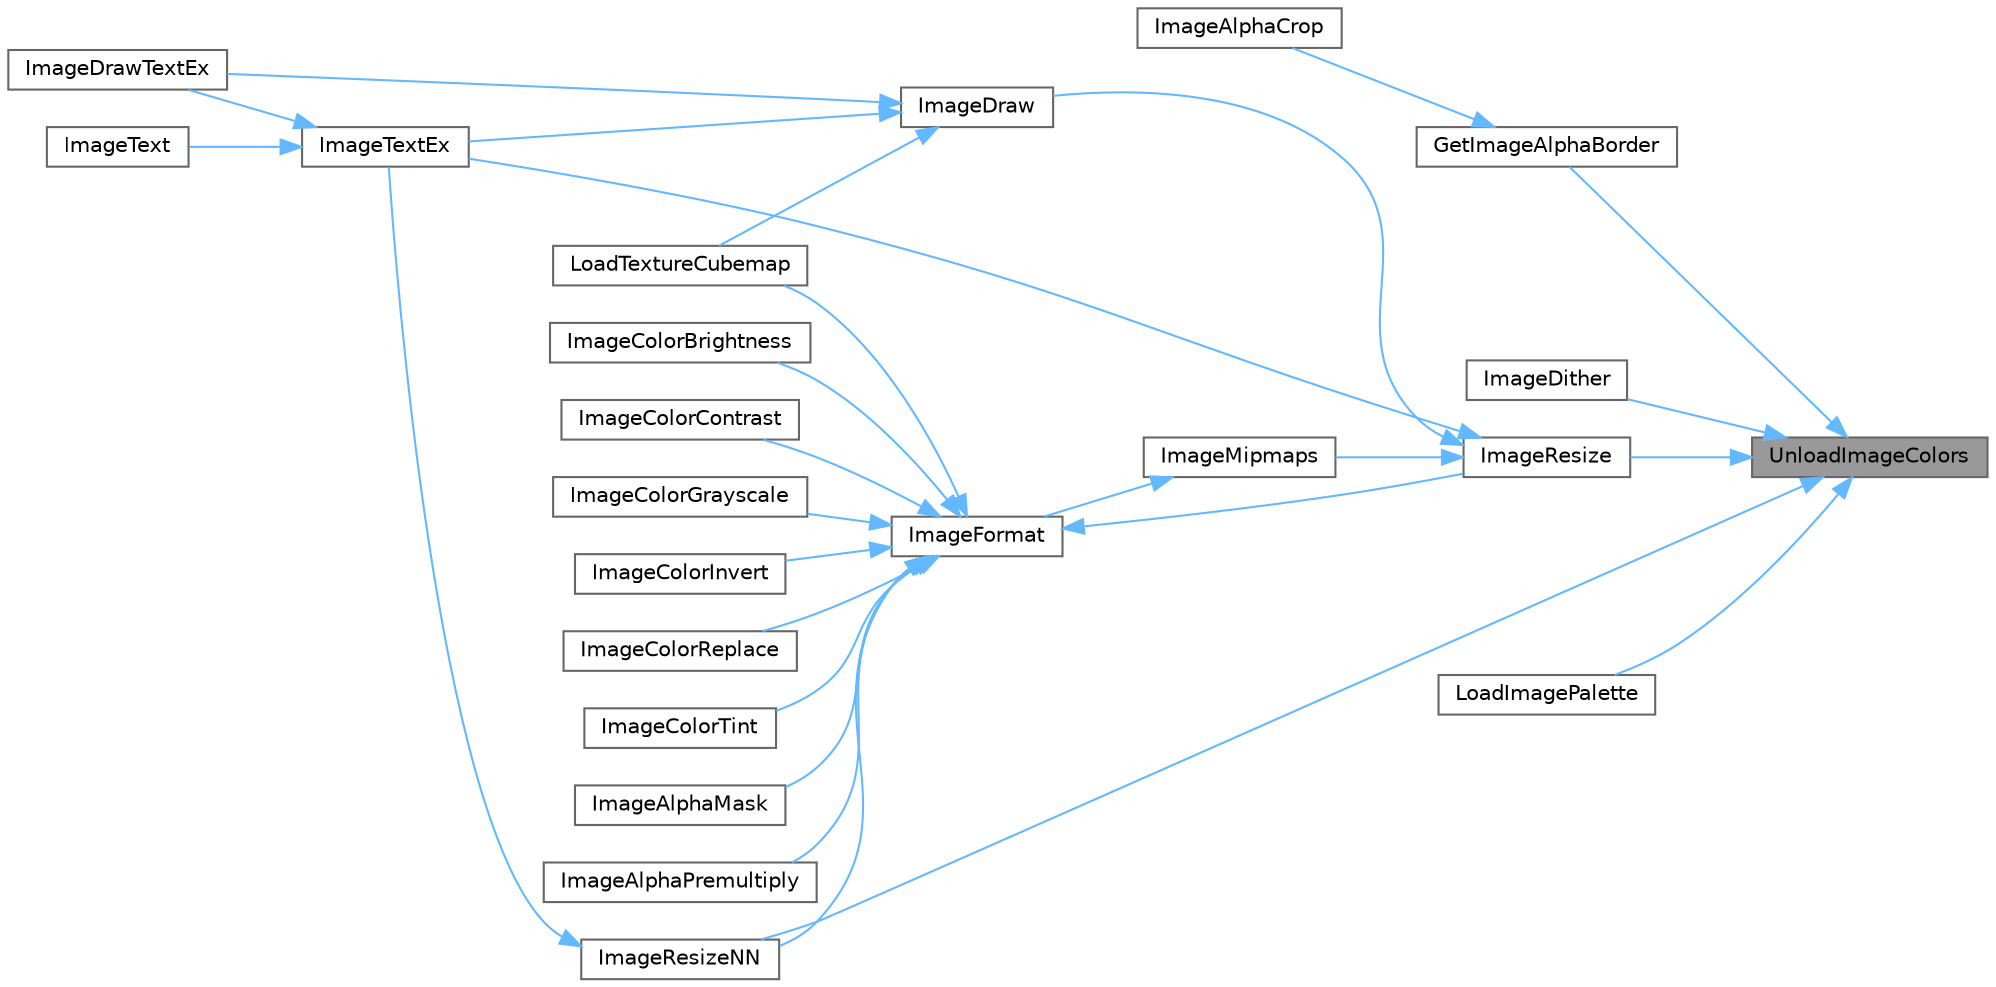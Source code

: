 digraph "UnloadImageColors"
{
 // LATEX_PDF_SIZE
  bgcolor="transparent";
  edge [fontname=Helvetica,fontsize=10,labelfontname=Helvetica,labelfontsize=10];
  node [fontname=Helvetica,fontsize=10,shape=box,height=0.2,width=0.4];
  rankdir="RL";
  Node1 [id="Node000001",label="UnloadImageColors",height=0.2,width=0.4,color="gray40", fillcolor="grey60", style="filled", fontcolor="black",tooltip=" "];
  Node1 -> Node2 [id="edge28_Node000001_Node000002",dir="back",color="steelblue1",style="solid",tooltip=" "];
  Node2 [id="Node000002",label="GetImageAlphaBorder",height=0.2,width=0.4,color="grey40", fillcolor="white", style="filled",URL="$_classes_2lib_2rtextures_8c.html#a982f0b74c8e13de3b3e1dd36ebc59530",tooltip=" "];
  Node2 -> Node3 [id="edge29_Node000002_Node000003",dir="back",color="steelblue1",style="solid",tooltip=" "];
  Node3 [id="Node000003",label="ImageAlphaCrop",height=0.2,width=0.4,color="grey40", fillcolor="white", style="filled",URL="$_classes_2lib_2rtextures_8c.html#ae722602e34349230ad44874a56759b5e",tooltip=" "];
  Node1 -> Node4 [id="edge30_Node000001_Node000004",dir="back",color="steelblue1",style="solid",tooltip=" "];
  Node4 [id="Node000004",label="ImageDither",height=0.2,width=0.4,color="grey40", fillcolor="white", style="filled",URL="$_classes_2lib_2rtextures_8c.html#a43d40550a4c8cf403c2be44c91268952",tooltip=" "];
  Node1 -> Node5 [id="edge31_Node000001_Node000005",dir="back",color="steelblue1",style="solid",tooltip=" "];
  Node5 [id="Node000005",label="ImageResize",height=0.2,width=0.4,color="grey40", fillcolor="white", style="filled",URL="$_classes_2lib_2rtextures_8c.html#a8c3562e70fc7a85b202f19ff241d15b5",tooltip=" "];
  Node5 -> Node6 [id="edge32_Node000005_Node000006",dir="back",color="steelblue1",style="solid",tooltip=" "];
  Node6 [id="Node000006",label="ImageDraw",height=0.2,width=0.4,color="grey40", fillcolor="white", style="filled",URL="$_classes_2lib_2rtextures_8c.html#ac0388542cc773b0a71b222dca80b09e5",tooltip=" "];
  Node6 -> Node7 [id="edge33_Node000006_Node000007",dir="back",color="steelblue1",style="solid",tooltip=" "];
  Node7 [id="Node000007",label="ImageDrawTextEx",height=0.2,width=0.4,color="grey40", fillcolor="white", style="filled",URL="$_old_2_classes_2lib_2rtextures_8c.html#ada85a7f23a17a93b3f2a460b7ca2be7f",tooltip=" "];
  Node6 -> Node8 [id="edge34_Node000006_Node000008",dir="back",color="steelblue1",style="solid",tooltip=" "];
  Node8 [id="Node000008",label="ImageTextEx",height=0.2,width=0.4,color="grey40", fillcolor="white", style="filled",URL="$_classes_2lib_2rtextures_8c.html#aaa472c3a8288b6056e1b01a1f49a921d",tooltip=" "];
  Node8 -> Node7 [id="edge35_Node000008_Node000007",dir="back",color="steelblue1",style="solid",tooltip=" "];
  Node8 -> Node9 [id="edge36_Node000008_Node000009",dir="back",color="steelblue1",style="solid",tooltip=" "];
  Node9 [id="Node000009",label="ImageText",height=0.2,width=0.4,color="grey40", fillcolor="white", style="filled",URL="$_classes_2lib_2rtextures_8c.html#a0fbcbcad7adc4dfa7ca94aba69a64f67",tooltip=" "];
  Node6 -> Node10 [id="edge37_Node000006_Node000010",dir="back",color="steelblue1",style="solid",tooltip=" "];
  Node10 [id="Node000010",label="LoadTextureCubemap",height=0.2,width=0.4,color="grey40", fillcolor="white", style="filled",URL="$_classes_2lib_2rtextures_8c.html#ae18c61729f24ca6d9e7fc7ef2b79144b",tooltip=" "];
  Node5 -> Node11 [id="edge38_Node000005_Node000011",dir="back",color="steelblue1",style="solid",tooltip=" "];
  Node11 [id="Node000011",label="ImageMipmaps",height=0.2,width=0.4,color="grey40", fillcolor="white", style="filled",URL="$_classes_2lib_2rtextures_8c.html#a87978fcbd01a52de116c546a857c3c80",tooltip=" "];
  Node11 -> Node12 [id="edge39_Node000011_Node000012",dir="back",color="steelblue1",style="solid",tooltip=" "];
  Node12 [id="Node000012",label="ImageFormat",height=0.2,width=0.4,color="grey40", fillcolor="white", style="filled",URL="$_classes_2lib_2rtextures_8c.html#af1fcaa94648d56c197d773b140c3235f",tooltip=" "];
  Node12 -> Node13 [id="edge40_Node000012_Node000013",dir="back",color="steelblue1",style="solid",tooltip=" "];
  Node13 [id="Node000013",label="ImageAlphaMask",height=0.2,width=0.4,color="grey40", fillcolor="white", style="filled",URL="$_classes_2lib_2rtextures_8c.html#a8b473e10987b7ed4af34038059786b85",tooltip=" "];
  Node12 -> Node14 [id="edge41_Node000012_Node000014",dir="back",color="steelblue1",style="solid",tooltip=" "];
  Node14 [id="Node000014",label="ImageAlphaPremultiply",height=0.2,width=0.4,color="grey40", fillcolor="white", style="filled",URL="$_classes_2lib_2rtextures_8c.html#aecf050cc1cddcaf8c1f28bcb73d50e0a",tooltip=" "];
  Node12 -> Node15 [id="edge42_Node000012_Node000015",dir="back",color="steelblue1",style="solid",tooltip=" "];
  Node15 [id="Node000015",label="ImageColorBrightness",height=0.2,width=0.4,color="grey40", fillcolor="white", style="filled",URL="$_classes_2lib_2rtextures_8c.html#abe62980cc5bc52d98931f3b44b0f2a5e",tooltip=" "];
  Node12 -> Node16 [id="edge43_Node000012_Node000016",dir="back",color="steelblue1",style="solid",tooltip=" "];
  Node16 [id="Node000016",label="ImageColorContrast",height=0.2,width=0.4,color="grey40", fillcolor="white", style="filled",URL="$_classes_2lib_2rtextures_8c.html#ae2e08a89a5fa2d8016379befa3dff1ab",tooltip=" "];
  Node12 -> Node17 [id="edge44_Node000012_Node000017",dir="back",color="steelblue1",style="solid",tooltip=" "];
  Node17 [id="Node000017",label="ImageColorGrayscale",height=0.2,width=0.4,color="grey40", fillcolor="white", style="filled",URL="$_classes_2lib_2rtextures_8c.html#a33a285a34d24b04de3232a4a03718955",tooltip=" "];
  Node12 -> Node18 [id="edge45_Node000012_Node000018",dir="back",color="steelblue1",style="solid",tooltip=" "];
  Node18 [id="Node000018",label="ImageColorInvert",height=0.2,width=0.4,color="grey40", fillcolor="white", style="filled",URL="$_classes_2lib_2rtextures_8c.html#ab1e8f3a278b3b0ef73db4d187923bcff",tooltip=" "];
  Node12 -> Node19 [id="edge46_Node000012_Node000019",dir="back",color="steelblue1",style="solid",tooltip=" "];
  Node19 [id="Node000019",label="ImageColorReplace",height=0.2,width=0.4,color="grey40", fillcolor="white", style="filled",URL="$_classes_2lib_2rtextures_8c.html#aa3a51b0cd0a0abb146158844cfafe1f5",tooltip=" "];
  Node12 -> Node20 [id="edge47_Node000012_Node000020",dir="back",color="steelblue1",style="solid",tooltip=" "];
  Node20 [id="Node000020",label="ImageColorTint",height=0.2,width=0.4,color="grey40", fillcolor="white", style="filled",URL="$_classes_2lib_2rtextures_8c.html#a473885b1d8e228a8d784f287ed866b26",tooltip=" "];
  Node12 -> Node5 [id="edge48_Node000012_Node000005",dir="back",color="steelblue1",style="solid",tooltip=" "];
  Node12 -> Node21 [id="edge49_Node000012_Node000021",dir="back",color="steelblue1",style="solid",tooltip=" "];
  Node21 [id="Node000021",label="ImageResizeNN",height=0.2,width=0.4,color="grey40", fillcolor="white", style="filled",URL="$_classes_2lib_2rtextures_8c.html#ab47ece09cc35f84e1c714894144b7915",tooltip=" "];
  Node21 -> Node8 [id="edge50_Node000021_Node000008",dir="back",color="steelblue1",style="solid",tooltip=" "];
  Node12 -> Node10 [id="edge51_Node000012_Node000010",dir="back",color="steelblue1",style="solid",tooltip=" "];
  Node5 -> Node8 [id="edge52_Node000005_Node000008",dir="back",color="steelblue1",style="solid",tooltip=" "];
  Node1 -> Node21 [id="edge53_Node000001_Node000021",dir="back",color="steelblue1",style="solid",tooltip=" "];
  Node1 -> Node22 [id="edge54_Node000001_Node000022",dir="back",color="steelblue1",style="solid",tooltip=" "];
  Node22 [id="Node000022",label="LoadImagePalette",height=0.2,width=0.4,color="grey40", fillcolor="white", style="filled",URL="$_old_2_classes_2lib_2rtextures_8c.html#ae2c56295c8c6a759ab6b87b31156c857",tooltip=" "];
}
